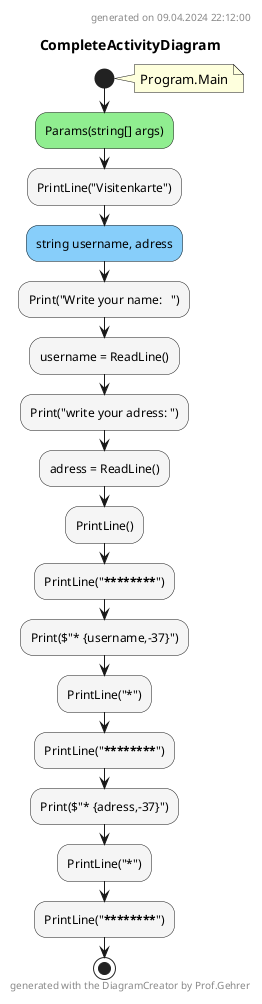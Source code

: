 @startuml CompleteActivityDiagram
header
generated on 09.04.2024 22:12:00
end header
title CompleteActivityDiagram
start
note right:  Program.Main
#LightGreen:Params(string[] args);
#WhiteSmoke:PrintLine("Visitenkarte");
#LightSkyBlue:string username, adress;
#WhiteSmoke:Print("Write your name:   ");
#WhiteSmoke:username = ReadLine();
#WhiteSmoke:Print("write your adress: ");
#WhiteSmoke:adress = ReadLine();
#WhiteSmoke:PrintLine();
#WhiteSmoke:PrintLine("****************************************");
#WhiteSmoke:Print($"* {username,-37}");
#WhiteSmoke:PrintLine("*");
#WhiteSmoke:PrintLine("****************************************");
#WhiteSmoke:Print($"* {adress,-37}");
#WhiteSmoke:PrintLine("*");
#WhiteSmoke:PrintLine("****************************************");
stop
footer
generated with the DiagramCreator by Prof.Gehrer
end footer
@enduml
